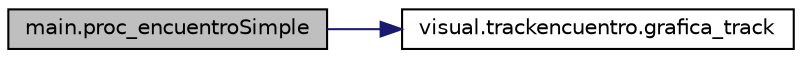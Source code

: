 digraph G
{
  edge [fontname="Helvetica",fontsize="10",labelfontname="Helvetica",labelfontsize="10"];
  node [fontname="Helvetica",fontsize="10",shape=record];
  rankdir="LR";
  Node1 [label="main.proc_encuentroSimple",height=0.2,width=0.4,color="black", fillcolor="grey75", style="filled" fontcolor="black"];
  Node1 -> Node2 [color="midnightblue",fontsize="10",style="solid"];
  Node2 [label="visual.trackencuentro.grafica_track",height=0.2,width=0.4,color="black", fillcolor="white", style="filled",URL="$namespacevisual_1_1trackencuentro.html#a473941de6bf706338bd4a9d181779050"];
}
